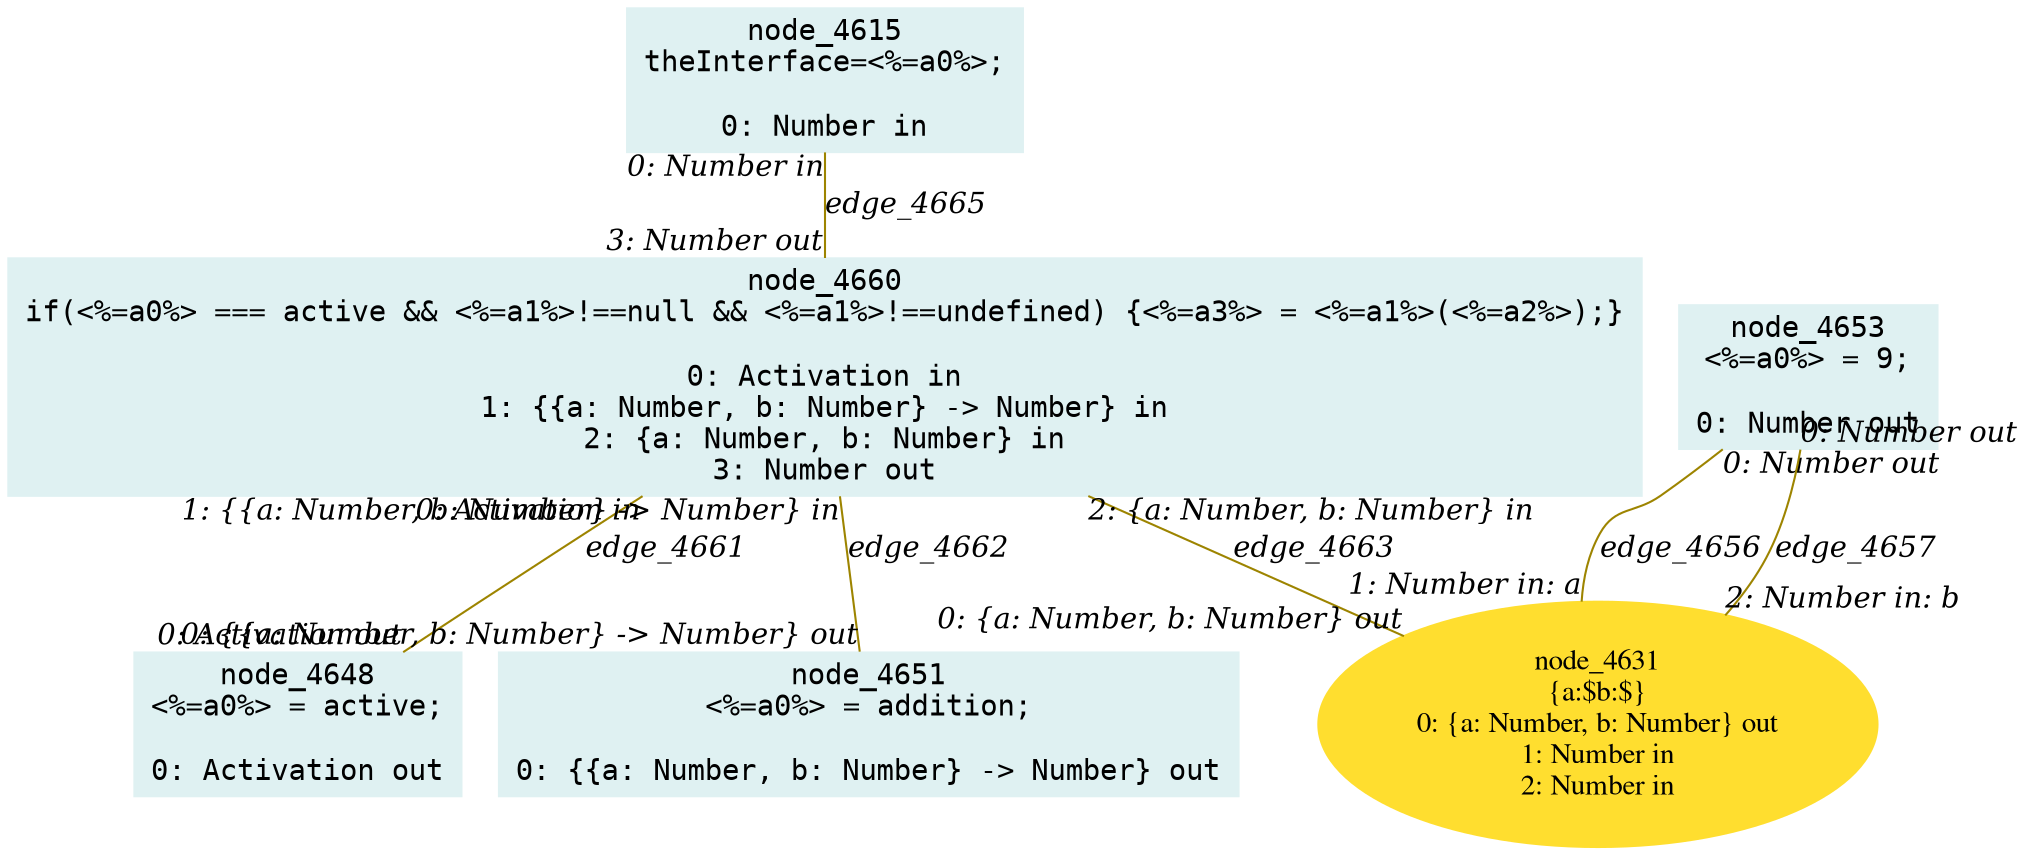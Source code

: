digraph g{node_4615 [shape="box", style="filled", color="#dff1f2", fontname="Courier", label="node_4615
theInterface=<%=a0%>;

0: Number in" ]
node_4631 [shape="ellipse", style="filled", color="#ffde2f", fontname="Times", label="node_4631
{a:$b:$}
0: {a: Number, b: Number} out
1: Number in
2: Number in" ]
node_4648 [shape="box", style="filled", color="#dff1f2", fontname="Courier", label="node_4648
<%=a0%> = active;

0: Activation out" ]
node_4651 [shape="box", style="filled", color="#dff1f2", fontname="Courier", label="node_4651
<%=a0%> = addition;

0: {{a: Number, b: Number} -> Number} out" ]
node_4653 [shape="box", style="filled", color="#dff1f2", fontname="Courier", label="node_4653
<%=a0%> = 9;

0: Number out" ]
node_4660 [shape="box", style="filled", color="#dff1f2", fontname="Courier", label="node_4660
if(<%=a0%> === active && <%=a1%>!==null && <%=a1%>!==undefined) {<%=a3%> = <%=a1%>(<%=a2%>);}

0: Activation in
1: {{a: Number, b: Number} -> Number} in
2: {a: Number, b: Number} in
3: Number out" ]
node_4653 -> node_4631 [dir=none, arrowHead=none, fontname="Times-Italic", arrowsize=1, color="#9d8400", label="edge_4656",  headlabel="1: Number in: a", taillabel="0: Number out" ]
node_4653 -> node_4631 [dir=none, arrowHead=none, fontname="Times-Italic", arrowsize=1, color="#9d8400", label="edge_4657",  headlabel="2: Number in: b", taillabel="0: Number out" ]
node_4660 -> node_4648 [dir=none, arrowHead=none, fontname="Times-Italic", arrowsize=1, color="#9d8400", label="edge_4661",  headlabel="0: Activation out", taillabel="0: Activation in" ]
node_4660 -> node_4651 [dir=none, arrowHead=none, fontname="Times-Italic", arrowsize=1, color="#9d8400", label="edge_4662",  headlabel="0: {{a: Number, b: Number} -> Number} out", taillabel="1: {{a: Number, b: Number} -> Number} in" ]
node_4660 -> node_4631 [dir=none, arrowHead=none, fontname="Times-Italic", arrowsize=1, color="#9d8400", label="edge_4663",  headlabel="0: {a: Number, b: Number} out", taillabel="2: {a: Number, b: Number} in" ]
node_4615 -> node_4660 [dir=none, arrowHead=none, fontname="Times-Italic", arrowsize=1, color="#9d8400", label="edge_4665",  headlabel="3: Number out", taillabel="0: Number in" ]
}